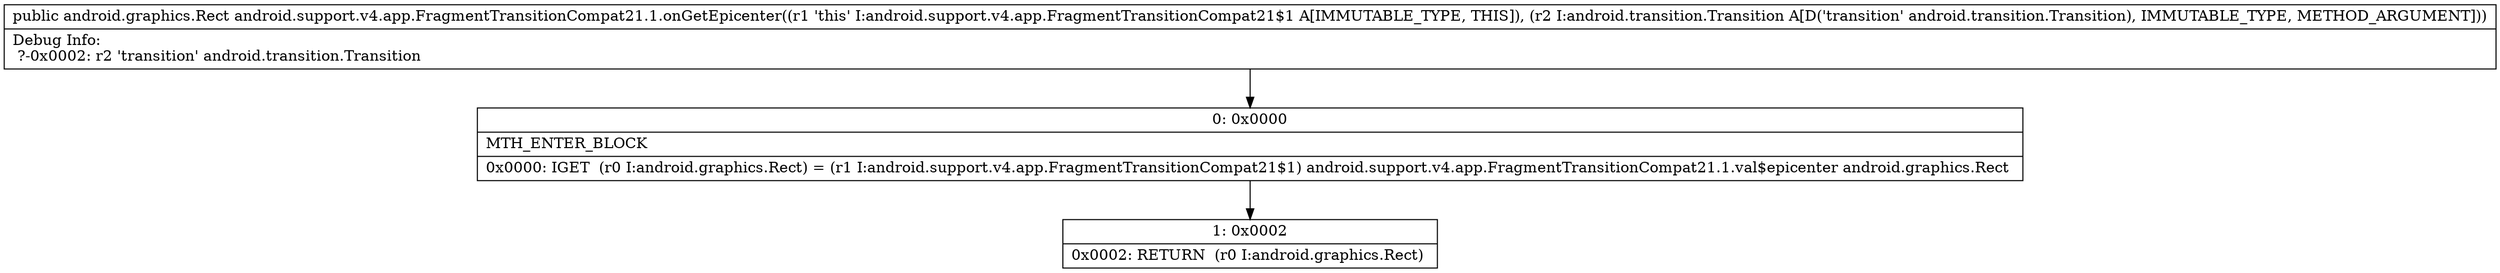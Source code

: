 digraph "CFG forandroid.support.v4.app.FragmentTransitionCompat21.1.onGetEpicenter(Landroid\/transition\/Transition;)Landroid\/graphics\/Rect;" {
Node_0 [shape=record,label="{0\:\ 0x0000|MTH_ENTER_BLOCK\l|0x0000: IGET  (r0 I:android.graphics.Rect) = (r1 I:android.support.v4.app.FragmentTransitionCompat21$1) android.support.v4.app.FragmentTransitionCompat21.1.val$epicenter android.graphics.Rect \l}"];
Node_1 [shape=record,label="{1\:\ 0x0002|0x0002: RETURN  (r0 I:android.graphics.Rect) \l}"];
MethodNode[shape=record,label="{public android.graphics.Rect android.support.v4.app.FragmentTransitionCompat21.1.onGetEpicenter((r1 'this' I:android.support.v4.app.FragmentTransitionCompat21$1 A[IMMUTABLE_TYPE, THIS]), (r2 I:android.transition.Transition A[D('transition' android.transition.Transition), IMMUTABLE_TYPE, METHOD_ARGUMENT]))  | Debug Info:\l  ?\-0x0002: r2 'transition' android.transition.Transition\l}"];
MethodNode -> Node_0;
Node_0 -> Node_1;
}

